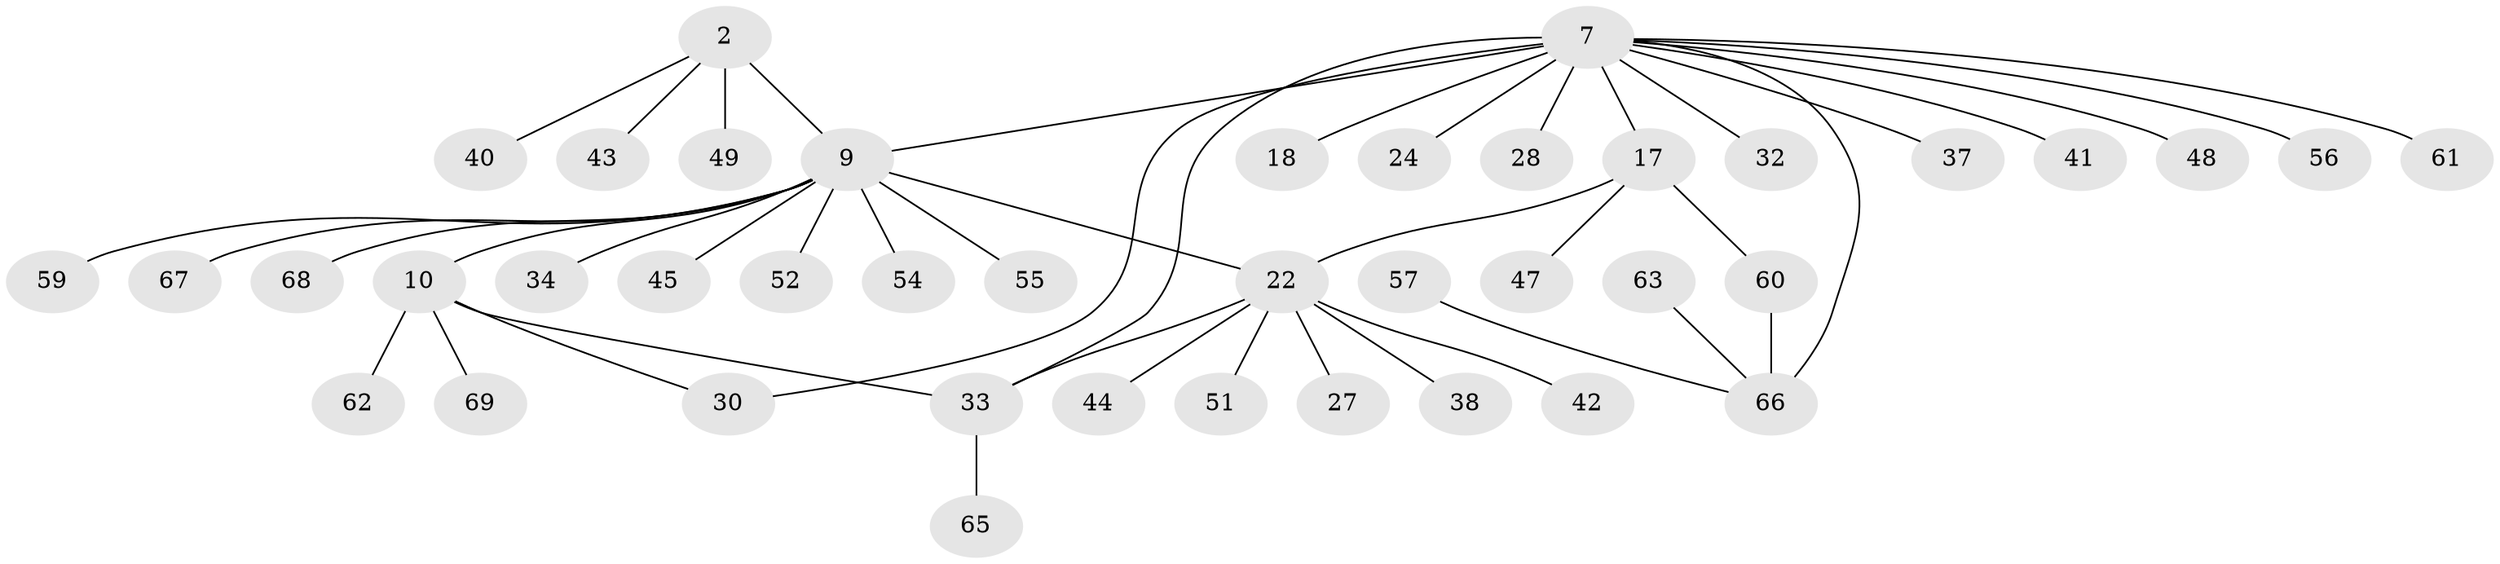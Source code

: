 // original degree distribution, {6: 0.028985507246376812, 5: 0.043478260869565216, 10: 0.028985507246376812, 4: 0.043478260869565216, 8: 0.014492753623188406, 7: 0.028985507246376812, 3: 0.08695652173913043, 11: 0.014492753623188406, 2: 0.10144927536231885, 1: 0.6086956521739131}
// Generated by graph-tools (version 1.1) at 2025/58/03/04/25 21:58:20]
// undirected, 41 vertices, 45 edges
graph export_dot {
graph [start="1"]
  node [color=gray90,style=filled];
  2;
  7 [super="+4"];
  9 [super="+8+3"];
  10;
  17 [super="+14"];
  18;
  22 [super="+21+15"];
  24;
  27;
  28;
  30 [super="+26"];
  32;
  33 [super="+16+12"];
  34;
  37 [super="+36"];
  38;
  40;
  41;
  42;
  43;
  44;
  45;
  47;
  48;
  49;
  51;
  52 [super="+35"];
  54;
  55;
  56;
  57 [super="+25"];
  59;
  60 [super="+58"];
  61;
  62 [super="+23+31"];
  63;
  65;
  66 [super="+6+20+29+46+53"];
  67 [super="+39"];
  68;
  69 [super="+64"];
  2 -- 40;
  2 -- 43;
  2 -- 49;
  2 -- 9 [weight=2];
  7 -- 9 [weight=3];
  7 -- 18;
  7 -- 24;
  7 -- 28;
  7 -- 32;
  7 -- 56;
  7 -- 61;
  7 -- 30;
  7 -- 33 [weight=2];
  7 -- 37;
  7 -- 41;
  7 -- 48;
  7 -- 66 [weight=2];
  7 -- 17;
  9 -- 34;
  9 -- 45;
  9 -- 68;
  9 -- 55;
  9 -- 10 [weight=2];
  9 -- 59;
  9 -- 54;
  9 -- 22 [weight=3];
  9 -- 52;
  9 -- 67;
  10 -- 33 [weight=2];
  10 -- 62;
  10 -- 30;
  10 -- 69;
  17 -- 22 [weight=2];
  17 -- 60;
  17 -- 47;
  22 -- 33;
  22 -- 38;
  22 -- 42;
  22 -- 44;
  22 -- 51;
  22 -- 27;
  33 -- 65;
  57 -- 66;
  60 -- 66;
  63 -- 66;
}
